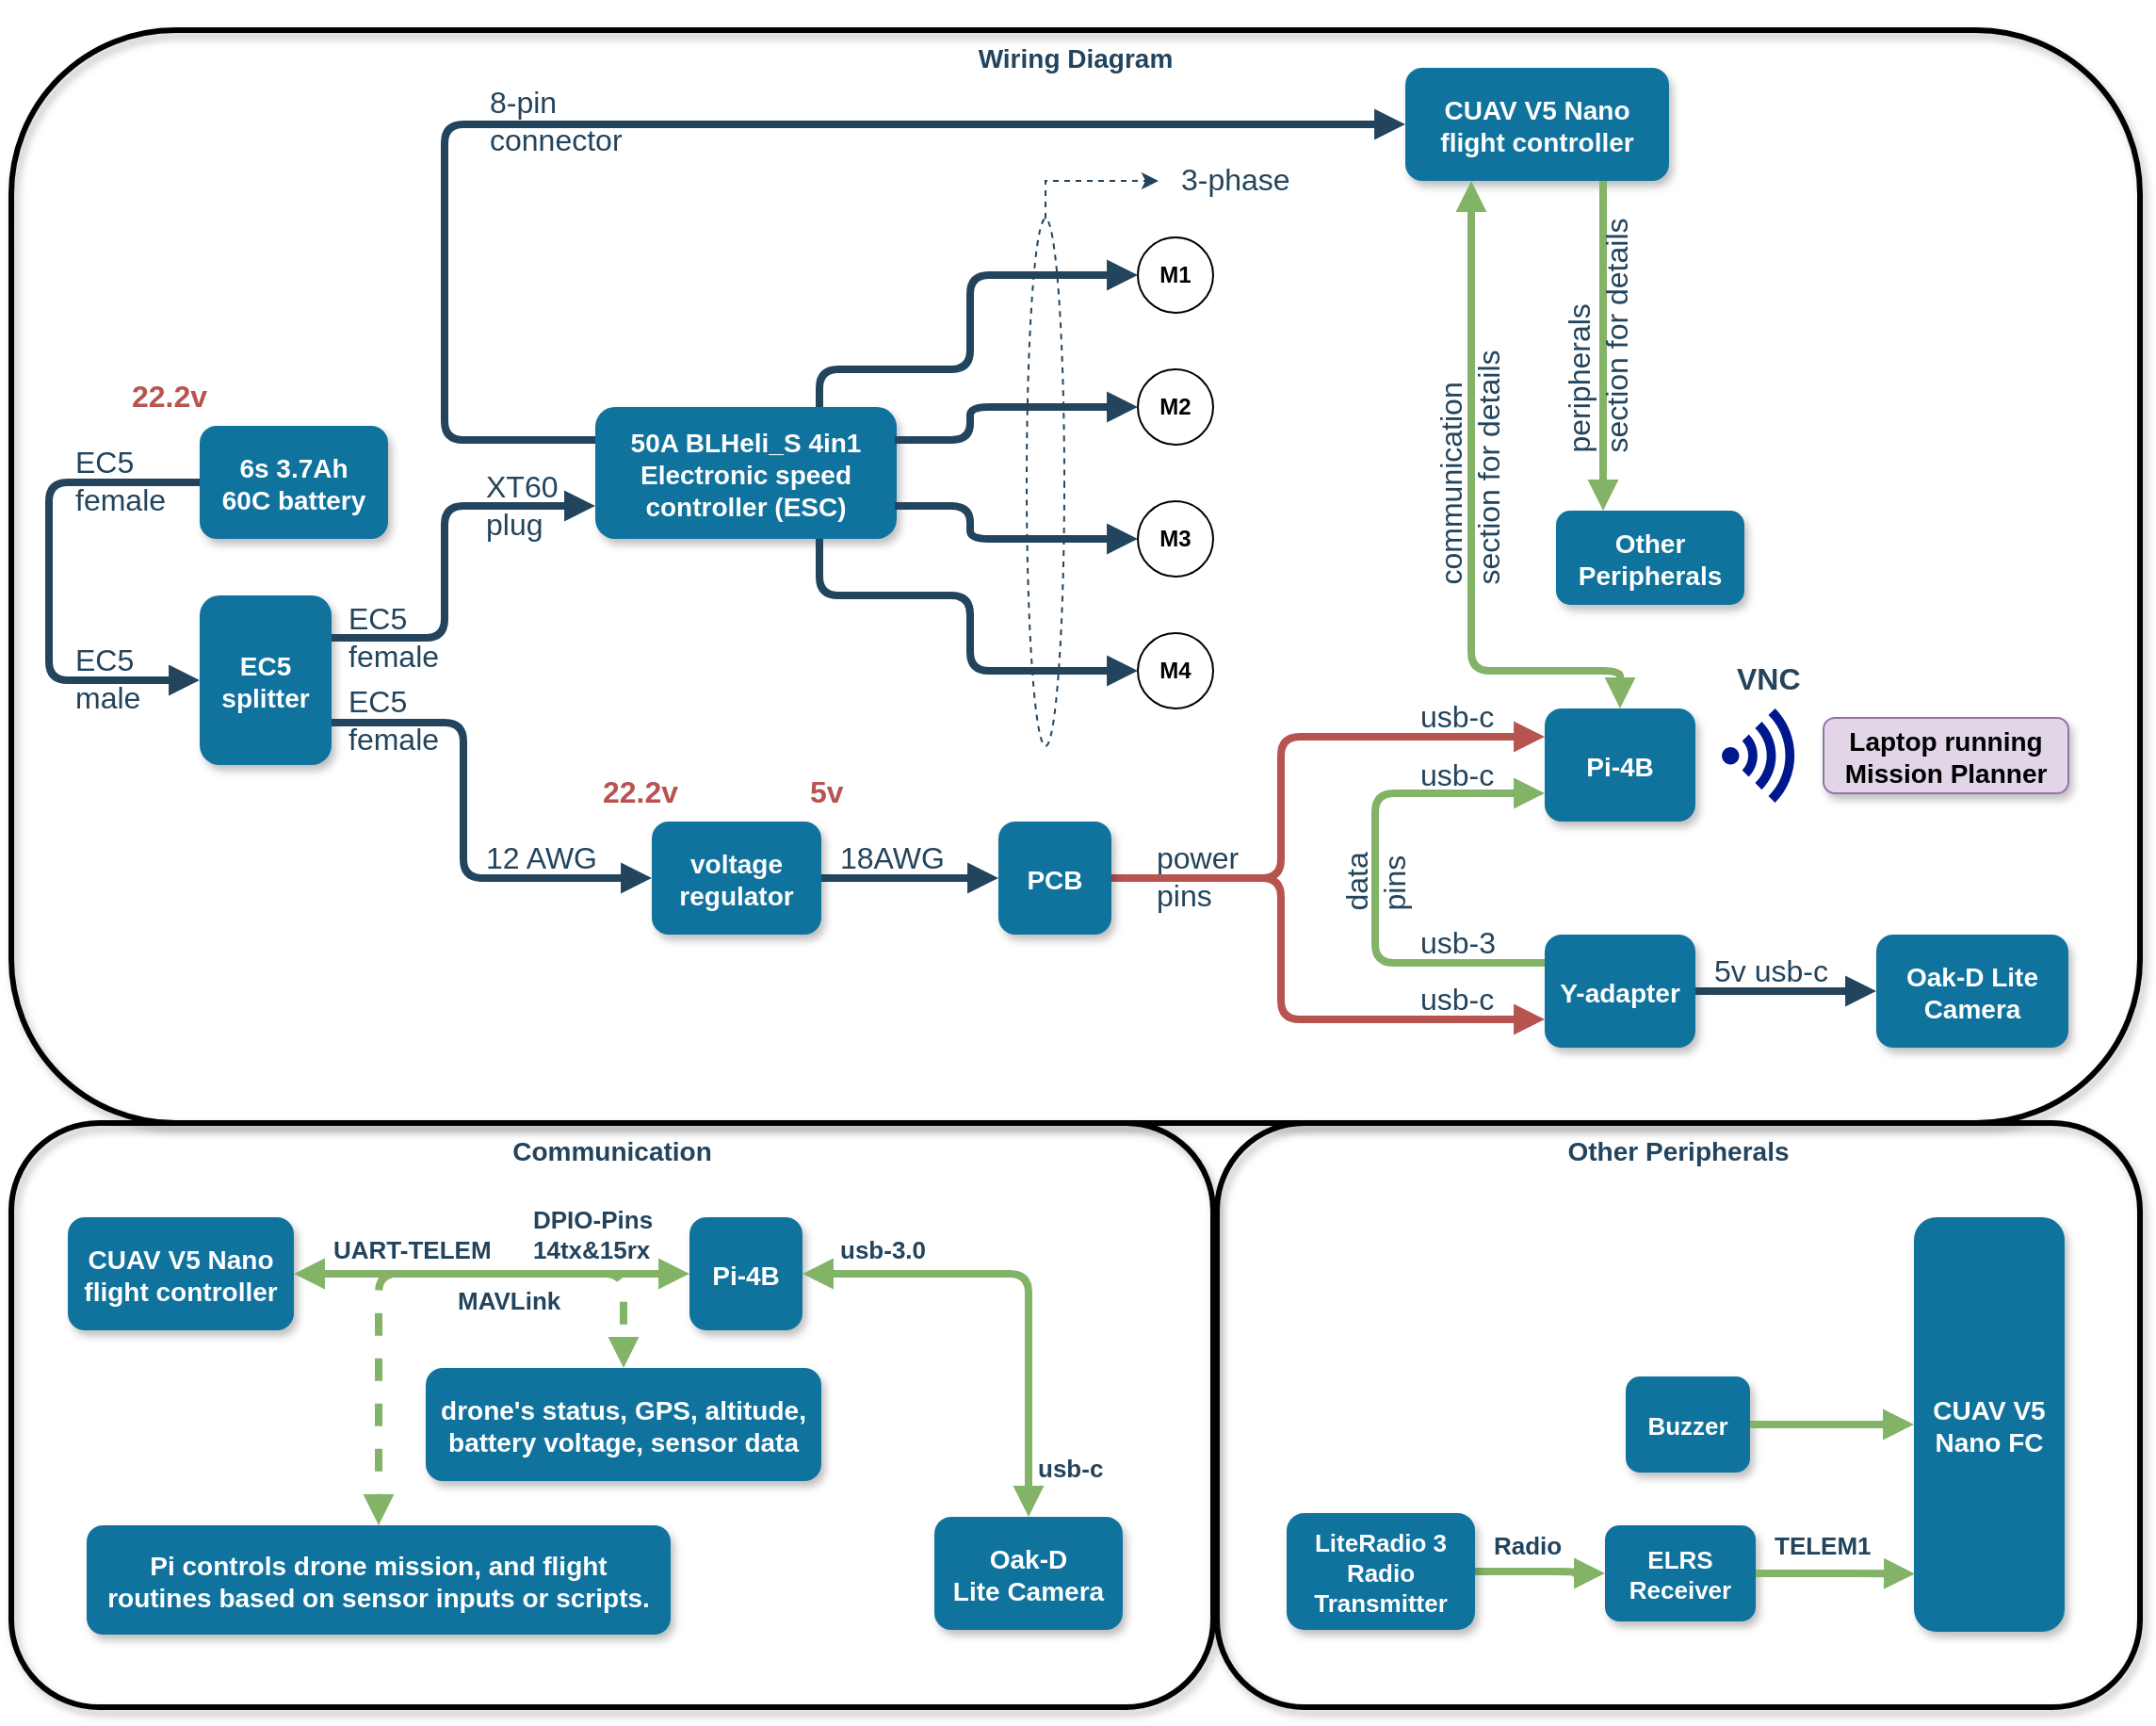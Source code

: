 <mxfile>
    <diagram name="Page-1" id="97916047-d0de-89f5-080d-49f4d83e522f">
        <mxGraphModel dx="1243" dy="570" grid="1" gridSize="10" guides="1" tooltips="1" connect="1" arrows="1" fold="1" page="1" pageScale="1.5" pageWidth="1169" pageHeight="827" background="none" math="0" shadow="0">
            <root>
                <mxCell id="0"/>
                <mxCell id="1" parent="0"/>
                <mxCell id="9Nch-Mfv7iRZc4vsGo1m-72" value="Other Peripherals" style="rounded=1;fillColor=none;strokeColor=default;shadow=1;gradientColor=none;fontStyle=1;fontColor=#23445D;fontSize=14;strokeWidth=3;verticalAlign=top;" parent="1" vertex="1">
                    <mxGeometry x="730" y="750" width="490" height="310" as="geometry"/>
                </mxCell>
                <mxCell id="9Nch-Mfv7iRZc4vsGo1m-54" value="Wiring Diagram" style="rounded=1;fillColor=none;strokeColor=default;shadow=1;gradientColor=none;fontStyle=1;fontColor=#23445D;fontSize=14;strokeWidth=3;verticalAlign=top;" parent="1" vertex="1">
                    <mxGeometry x="90" y="170" width="1130" height="580" as="geometry"/>
                </mxCell>
                <mxCell id="0hPKIBFiTmCVOufTVkQz-52" value="&lt;font style=&quot;font-size: 16px;&quot;&gt;8-pin&lt;br&gt;connector&lt;br&gt;&lt;/font&gt;" style="edgeLabel;html=1;align=left;verticalAlign=middle;resizable=0;points=[];labelBackgroundColor=none;fontColor=#23445D;" parent="1" vertex="1" connectable="0">
                    <mxGeometry x="319.995" y="154.003" as="geometry">
                        <mxPoint x="22" y="64" as="offset"/>
                    </mxGeometry>
                </mxCell>
                <mxCell id="0hPKIBFiTmCVOufTVkQz-50" value="&lt;font style=&quot;font-size: 16px;&quot;&gt;XT60&lt;br&gt;plug&lt;br&gt;&lt;/font&gt;" style="edgeLabel;html=1;align=left;verticalAlign=middle;resizable=0;points=[];labelBackgroundColor=none;fontColor=#23445D;" parent="1" vertex="1" connectable="0">
                    <mxGeometry x="317.995" y="358.003" as="geometry">
                        <mxPoint x="22" y="64" as="offset"/>
                    </mxGeometry>
                </mxCell>
                <mxCell id="0hPKIBFiTmCVOufTVkQz-49" value="&lt;font style=&quot;font-size: 16px;&quot;&gt;EC5&lt;br&gt;female&lt;br&gt;&lt;/font&gt;" style="edgeLabel;html=1;align=left;verticalAlign=middle;resizable=0;points=[];labelBackgroundColor=none;fontColor=#23445D;" parent="1" vertex="1" connectable="0">
                    <mxGeometry x="99.995" y="345.003" as="geometry">
                        <mxPoint x="22" y="64" as="offset"/>
                    </mxGeometry>
                </mxCell>
                <mxCell id="0hPKIBFiTmCVOufTVkQz-33" value="&lt;span style=&quot;font-size: 16px;&quot;&gt;usb-c&lt;/span&gt;" style="edgeLabel;html=1;align=left;verticalAlign=middle;resizable=0;points=[];labelBackgroundColor=none;fontColor=#23445D;" parent="1" vertex="1" connectable="0">
                    <mxGeometry x="813.995" y="501.003" as="geometry">
                        <mxPoint x="22" y="64" as="offset"/>
                    </mxGeometry>
                </mxCell>
                <mxCell id="Tr897aCAvD2A82pSiaK6-78" value="&lt;span style=&quot;font-size: 16px;&quot;&gt;usb-c&lt;/span&gt;" style="edgeLabel;html=1;align=left;verticalAlign=middle;resizable=0;points=[];labelBackgroundColor=none;fontColor=#23445D;" parent="1" vertex="1" connectable="0">
                    <mxGeometry x="813.995" y="470.003" as="geometry">
                        <mxPoint x="22" y="64" as="offset"/>
                    </mxGeometry>
                </mxCell>
                <mxCell id="Tr897aCAvD2A82pSiaK6-79" value="&lt;span style=&quot;font-size: 16px;&quot;&gt;usb-3&lt;/span&gt;" style="edgeLabel;html=1;align=left;verticalAlign=middle;resizable=0;points=[];labelBackgroundColor=none;fontColor=#23445D;" parent="1" vertex="1" connectable="0">
                    <mxGeometry x="813.995" y="590.003" as="geometry">
                        <mxPoint x="22" y="64" as="offset"/>
                    </mxGeometry>
                </mxCell>
                <mxCell id="0hPKIBFiTmCVOufTVkQz-32" value="&lt;font style=&quot;font-size: 16px;&quot;&gt;22.2v&lt;/font&gt;" style="edgeLabel;html=1;align=left;verticalAlign=middle;resizable=0;points=[];labelBackgroundColor=none;fontColor=#B85450;fontStyle=1" parent="1" vertex="1" connectable="0">
                    <mxGeometry x="129.995" y="300.003" as="geometry">
                        <mxPoint x="22" y="64" as="offset"/>
                    </mxGeometry>
                </mxCell>
                <mxCell id="Tr897aCAvD2A82pSiaK6-81" value="&lt;font style=&quot;font-size: 16px;&quot;&gt;data&lt;br&gt;pins&lt;br&gt;&lt;/font&gt;" style="edgeLabel;html=1;align=left;verticalAlign=middle;resizable=0;points=[];horizontal=0;labelBackgroundColor=none;fontColor=#23445D;" parent="1" vertex="1" connectable="0">
                    <mxGeometry x="791.995" y="703.003" as="geometry">
                        <mxPoint x="22" y="64" as="offset"/>
                    </mxGeometry>
                </mxCell>
                <mxCell id="Tr897aCAvD2A82pSiaK6-82" value="&lt;font style=&quot;font-size: 16px;&quot;&gt;power&lt;br&gt;pins&lt;br&gt;&lt;/font&gt;" style="edgeLabel;html=1;align=left;verticalAlign=middle;resizable=0;points=[];labelBackgroundColor=none;fontColor=#23445D;" parent="1" vertex="1" connectable="0">
                    <mxGeometry x="673.995" y="555.003" as="geometry">
                        <mxPoint x="22" y="64" as="offset"/>
                    </mxGeometry>
                </mxCell>
                <mxCell id="Tr897aCAvD2A82pSiaK6-80" value="&lt;span style=&quot;font-size: 16px;&quot;&gt;usb-c&lt;/span&gt;" style="edgeLabel;html=1;align=left;verticalAlign=middle;resizable=0;points=[];labelBackgroundColor=none;fontColor=#23445D;" parent="1" vertex="1" connectable="0">
                    <mxGeometry x="813.995" y="620.003" as="geometry">
                        <mxPoint x="22" y="64" as="offset"/>
                    </mxGeometry>
                </mxCell>
                <mxCell id="2" value="EC5&#10;splitter" style="rounded=1;fillColor=#10739E;strokeColor=none;shadow=1;gradientColor=none;fontStyle=1;fontColor=#FFFFFF;fontSize=14;" parent="1" vertex="1">
                    <mxGeometry x="190" y="470" width="70" height="90" as="geometry"/>
                </mxCell>
                <mxCell id="4" value="voltage&#10;regulator" style="rounded=1;fillColor=#10739E;strokeColor=none;shadow=1;gradientColor=none;fontStyle=1;fontColor=#FFFFFF;fontSize=14;" parent="1" vertex="1">
                    <mxGeometry x="430" y="590" width="90" height="60" as="geometry"/>
                </mxCell>
                <mxCell id="6" value="CUAV V5 Nano&#10;flight controller" style="rounded=1;fillColor=#10739E;strokeColor=none;shadow=1;gradientColor=none;fontStyle=1;fontColor=#FFFFFF;fontSize=14;" parent="1" vertex="1">
                    <mxGeometry x="830" y="190" width="140" height="60" as="geometry"/>
                </mxCell>
                <mxCell id="7" value="50A BLHeli_S 4in1&#10;Electronic speed&#10;controller (ESC)" style="rounded=1;fillColor=#10739E;strokeColor=none;shadow=1;gradientColor=none;fontStyle=1;fontColor=#FFFFFF;fontSize=14;" parent="1" vertex="1">
                    <mxGeometry x="400" y="370" width="160" height="70" as="geometry"/>
                </mxCell>
                <mxCell id="29" value="" style="edgeStyle=elbowEdgeStyle;strokeWidth=4;endArrow=block;endFill=1;fontStyle=1;strokeColor=#23445D;exitX=1;exitY=0.75;exitDx=0;exitDy=0;entryX=0;entryY=0.5;entryDx=0;entryDy=0;" parent="1" source="2" target="4" edge="1">
                    <mxGeometry x="22" y="165.5" width="100" height="100" as="geometry">
                        <mxPoint x="72" y="265.5" as="sourcePoint"/>
                        <mxPoint x="172" y="165.5" as="targetPoint"/>
                        <Array as="points">
                            <mxPoint x="330" y="590"/>
                        </Array>
                    </mxGeometry>
                </mxCell>
                <mxCell id="Tr897aCAvD2A82pSiaK6-56" value="" style="edgeStyle=elbowEdgeStyle;strokeWidth=4;endArrow=block;endFill=1;fontStyle=1;strokeColor=#23445D;entryX=0;entryY=0.75;entryDx=0;entryDy=0;exitX=1;exitY=0.25;exitDx=0;exitDy=0;" parent="1" source="2" target="7" edge="1">
                    <mxGeometry x="22" y="165.5" width="100" height="100" as="geometry">
                        <mxPoint x="290" y="490" as="sourcePoint"/>
                        <mxPoint x="440" y="660" as="targetPoint"/>
                        <Array as="points">
                            <mxPoint x="320" y="460"/>
                        </Array>
                    </mxGeometry>
                </mxCell>
                <mxCell id="Tr897aCAvD2A82pSiaK6-57" value="" style="edgeStyle=elbowEdgeStyle;strokeWidth=4;endArrow=block;endFill=1;fontStyle=1;strokeColor=#23445D;exitX=0;exitY=0.25;exitDx=0;exitDy=0;entryX=0;entryY=0.5;entryDx=0;entryDy=0;" parent="1" source="7" target="6" edge="1">
                    <mxGeometry x="22" y="165.5" width="100" height="100" as="geometry">
                        <mxPoint x="300" y="510" as="sourcePoint"/>
                        <mxPoint x="440" y="395" as="targetPoint"/>
                        <Array as="points">
                            <mxPoint x="320" y="310"/>
                        </Array>
                    </mxGeometry>
                </mxCell>
                <mxCell id="Tr897aCAvD2A82pSiaK6-59" value="" style="edgeStyle=elbowEdgeStyle;strokeWidth=4;endArrow=block;endFill=1;fontStyle=1;strokeColor=#b85450;fillColor=#f8cecc;entryX=0;entryY=0.25;entryDx=0;entryDy=0;exitX=1;exitY=0.5;exitDx=0;exitDy=0;" parent="1" source="Tr897aCAvD2A82pSiaK6-75" target="0hPKIBFiTmCVOufTVkQz-53" edge="1">
                    <mxGeometry x="22" y="135.5" width="100" height="100" as="geometry">
                        <mxPoint x="614" y="580" as="sourcePoint"/>
                        <mxPoint x="904" y="545.0" as="targetPoint"/>
                        <Array as="points">
                            <mxPoint x="764" y="580"/>
                        </Array>
                    </mxGeometry>
                </mxCell>
                <mxCell id="Tr897aCAvD2A82pSiaK6-62" value="" style="edgeStyle=elbowEdgeStyle;strokeWidth=4;endArrow=block;endFill=1;fontStyle=1;strokeColor=#b85450;exitX=1;exitY=0.5;exitDx=0;exitDy=0;entryX=0;entryY=0.75;entryDx=0;entryDy=0;fillColor=#f8cecc;" parent="1" source="Tr897aCAvD2A82pSiaK6-75" target="Tr897aCAvD2A82pSiaK6-65" edge="1">
                    <mxGeometry x="22" y="135.5" width="100" height="100" as="geometry">
                        <mxPoint x="594" y="620" as="sourcePoint"/>
                        <mxPoint x="864" y="560" as="targetPoint"/>
                        <Array as="points">
                            <mxPoint x="764" y="680"/>
                        </Array>
                    </mxGeometry>
                </mxCell>
                <mxCell id="Tr897aCAvD2A82pSiaK6-65" value="Y-adapter" style="rounded=1;fillColor=#10739E;strokeColor=none;shadow=1;gradientColor=none;fontStyle=1;fontColor=#FFFFFF;fontSize=14;" parent="1" vertex="1">
                    <mxGeometry x="904" y="650" width="80" height="60" as="geometry"/>
                </mxCell>
                <mxCell id="Tr897aCAvD2A82pSiaK6-67" value="&lt;font style=&quot;font-size: 16px;&quot;&gt;18AWG&lt;/font&gt;" style="edgeLabel;html=1;align=left;verticalAlign=middle;resizable=0;points=[];labelBackgroundColor=none;fontColor=#23445D;" parent="1" vertex="1" connectable="0">
                    <mxGeometry x="505.995" y="545.003" as="geometry">
                        <mxPoint x="22" y="64" as="offset"/>
                    </mxGeometry>
                </mxCell>
                <mxCell id="Tr897aCAvD2A82pSiaK6-76" value="" style="edgeStyle=elbowEdgeStyle;strokeWidth=4;endArrow=block;endFill=1;fontStyle=1;strokeColor=#23445D;exitX=1;exitY=0.5;exitDx=0;exitDy=0;entryX=0;entryY=0.5;entryDx=0;entryDy=0;entryPerimeter=0;" parent="1" source="4" target="Tr897aCAvD2A82pSiaK6-75" edge="1">
                    <mxGeometry x="22" y="135.5" width="100" height="100" as="geometry">
                        <mxPoint x="552" y="620" as="sourcePoint"/>
                        <mxPoint x="630" y="620" as="targetPoint"/>
                    </mxGeometry>
                </mxCell>
                <mxCell id="Tr897aCAvD2A82pSiaK6-75" value="PCB" style="rounded=1;fillColor=#10739E;strokeColor=none;shadow=1;gradientColor=none;fontStyle=1;fontColor=#FFFFFF;fontSize=14;" parent="1" vertex="1">
                    <mxGeometry x="614" y="590" width="60" height="60" as="geometry"/>
                </mxCell>
                <mxCell id="Tr897aCAvD2A82pSiaK6-77" value="" style="edgeStyle=elbowEdgeStyle;strokeWidth=4;endArrow=none;endFill=0;fontStyle=1;strokeColor=#82b366;fillColor=#d5e8d4;entryX=0;entryY=0.25;entryDx=0;entryDy=0;exitX=0;exitY=0.75;exitDx=0;exitDy=0;elbow=vertical;startArrow=block;startFill=1;" parent="1" source="0hPKIBFiTmCVOufTVkQz-53" target="Tr897aCAvD2A82pSiaK6-65" edge="1">
                    <mxGeometry x="22" y="135.5" width="100" height="100" as="geometry">
                        <mxPoint x="594" y="600" as="sourcePoint"/>
                        <mxPoint x="914" y="570" as="targetPoint"/>
                        <Array as="points">
                            <mxPoint x="814" y="650"/>
                        </Array>
                    </mxGeometry>
                </mxCell>
                <mxCell id="0hPKIBFiTmCVOufTVkQz-29" value="Oak-D Lite&#10;Camera" style="rounded=1;fillColor=#10739E;strokeColor=none;shadow=1;gradientColor=none;fontStyle=1;fontColor=#FFFFFF;fontSize=14;" parent="1" vertex="1">
                    <mxGeometry x="1080" y="650" width="102" height="60" as="geometry"/>
                </mxCell>
                <mxCell id="0hPKIBFiTmCVOufTVkQz-30" value="" style="edgeStyle=elbowEdgeStyle;strokeWidth=4;endArrow=block;endFill=1;fontStyle=1;strokeColor=#23445D;exitX=1;exitY=0.5;exitDx=0;exitDy=0;entryX=0;entryY=0.5;entryDx=0;entryDy=0;" parent="1" source="Tr897aCAvD2A82pSiaK6-65" target="0hPKIBFiTmCVOufTVkQz-29" edge="1">
                    <mxGeometry x="22" y="135.5" width="100" height="100" as="geometry">
                        <mxPoint x="476" y="570" as="sourcePoint"/>
                        <mxPoint x="594" y="570" as="targetPoint"/>
                    </mxGeometry>
                </mxCell>
                <mxCell id="0hPKIBFiTmCVOufTVkQz-31" value="&lt;font style=&quot;font-size: 16px;&quot;&gt;5v usb-c&lt;/font&gt;" style="edgeLabel;html=1;align=left;verticalAlign=middle;resizable=0;points=[];labelBackgroundColor=none;fontColor=#23445D;" parent="1" vertex="1" connectable="0">
                    <mxGeometry x="969.995" y="605.003" as="geometry">
                        <mxPoint x="22" y="64" as="offset"/>
                    </mxGeometry>
                </mxCell>
                <mxCell id="0hPKIBFiTmCVOufTVkQz-34" value="&lt;b&gt;M1&lt;/b&gt;" style="ellipse;whiteSpace=wrap;html=1;aspect=fixed;" parent="1" vertex="1">
                    <mxGeometry x="688" y="280" width="40" height="40" as="geometry"/>
                </mxCell>
                <mxCell id="0hPKIBFiTmCVOufTVkQz-36" value="&lt;b&gt;M2&lt;/b&gt;" style="ellipse;whiteSpace=wrap;html=1;aspect=fixed;" parent="1" vertex="1">
                    <mxGeometry x="688" y="350" width="40" height="40" as="geometry"/>
                </mxCell>
                <mxCell id="0hPKIBFiTmCVOufTVkQz-37" value="&lt;b&gt;M4&lt;/b&gt;" style="ellipse;whiteSpace=wrap;html=1;aspect=fixed;" parent="1" vertex="1">
                    <mxGeometry x="688" y="490" width="40" height="40" as="geometry"/>
                </mxCell>
                <mxCell id="0hPKIBFiTmCVOufTVkQz-38" value="" style="edgeStyle=orthogonalEdgeStyle;strokeWidth=4;endArrow=block;endFill=1;fontStyle=1;strokeColor=#23445D;entryX=0;entryY=0.5;entryDx=0;entryDy=0;elbow=vertical;exitX=0.75;exitY=0;exitDx=0;exitDy=0;" parent="1" target="0hPKIBFiTmCVOufTVkQz-34" edge="1">
                    <mxGeometry x="22" y="165.5" width="100" height="100" as="geometry">
                        <mxPoint x="519" y="370" as="sourcePoint"/>
                        <mxPoint x="639" y="416" as="targetPoint"/>
                        <Array as="points">
                            <mxPoint x="519" y="350"/>
                            <mxPoint x="599" y="350"/>
                            <mxPoint x="599" y="300"/>
                        </Array>
                    </mxGeometry>
                </mxCell>
                <mxCell id="0hPKIBFiTmCVOufTVkQz-39" value="" style="edgeStyle=elbowEdgeStyle;strokeWidth=4;endArrow=block;endFill=1;fontStyle=1;strokeColor=#23445D;exitX=1;exitY=0.25;exitDx=0;exitDy=0;entryX=0;entryY=0.5;entryDx=0;entryDy=0;" parent="1" target="0hPKIBFiTmCVOufTVkQz-36" edge="1">
                    <mxGeometry x="22" y="165.5" width="100" height="100" as="geometry">
                        <mxPoint x="559" y="387.5" as="sourcePoint"/>
                        <mxPoint x="679" y="450" as="targetPoint"/>
                        <Array as="points">
                            <mxPoint x="599" y="388"/>
                        </Array>
                    </mxGeometry>
                </mxCell>
                <mxCell id="0hPKIBFiTmCVOufTVkQz-42" value="" style="edgeStyle=elbowEdgeStyle;strokeWidth=4;endArrow=block;endFill=1;fontStyle=1;strokeColor=#23445D;exitX=1;exitY=0.75;exitDx=0;exitDy=0;entryX=0;entryY=0.5;entryDx=0;entryDy=0;" parent="1" target="0hPKIBFiTmCVOufTVkQz-35" edge="1">
                    <mxGeometry x="22" y="165.5" width="100" height="100" as="geometry">
                        <mxPoint x="559" y="422.5" as="sourcePoint"/>
                        <mxPoint x="779" y="380" as="targetPoint"/>
                        <Array as="points">
                            <mxPoint x="599" y="440"/>
                        </Array>
                    </mxGeometry>
                </mxCell>
                <mxCell id="0hPKIBFiTmCVOufTVkQz-35" value="&lt;b&gt;M3&lt;/b&gt;" style="ellipse;whiteSpace=wrap;html=1;aspect=fixed;" parent="1" vertex="1">
                    <mxGeometry x="688" y="420" width="40" height="40" as="geometry"/>
                </mxCell>
                <mxCell id="0hPKIBFiTmCVOufTVkQz-43" value="" style="edgeStyle=orthogonalEdgeStyle;strokeWidth=4;endArrow=block;endFill=1;fontStyle=1;strokeColor=#23445D;entryX=0;entryY=0.5;entryDx=0;entryDy=0;elbow=vertical;exitX=0.75;exitY=1;exitDx=0;exitDy=0;" parent="1" target="0hPKIBFiTmCVOufTVkQz-37" edge="1">
                    <mxGeometry x="22" y="165.5" width="100" height="100" as="geometry">
                        <mxPoint x="519" y="440" as="sourcePoint"/>
                        <mxPoint x="767" y="320" as="targetPoint"/>
                        <Array as="points">
                            <mxPoint x="519" y="470"/>
                            <mxPoint x="599" y="470"/>
                            <mxPoint x="599" y="510"/>
                        </Array>
                    </mxGeometry>
                </mxCell>
                <mxCell id="0hPKIBFiTmCVOufTVkQz-45" style="edgeStyle=elbowEdgeStyle;rounded=0;orthogonalLoop=1;jettySize=auto;html=1;exitX=0.5;exitY=0;exitDx=0;exitDy=0;dashed=1;strokeColor=#23445D;fontColor=#23445D;" parent="1" source="0hPKIBFiTmCVOufTVkQz-44" edge="1">
                    <mxGeometry relative="1" as="geometry">
                        <mxPoint x="699" y="250" as="targetPoint"/>
                        <Array as="points">
                            <mxPoint x="639" y="260"/>
                        </Array>
                    </mxGeometry>
                </mxCell>
                <mxCell id="0hPKIBFiTmCVOufTVkQz-44" value="" style="ellipse;whiteSpace=wrap;html=1;strokeColor=#23445D;fillColor=none;dashed=1;fontColor=#23445D;" parent="1" vertex="1">
                    <mxGeometry x="629" y="270" width="20" height="280" as="geometry"/>
                </mxCell>
                <mxCell id="0hPKIBFiTmCVOufTVkQz-46" value="&lt;font style=&quot;font-size: 16px;&quot;&gt;3-phase&lt;/font&gt;" style="edgeLabel;html=1;align=left;verticalAlign=middle;resizable=0;points=[];labelBackgroundColor=none;fontColor=#23445D;" parent="1" vertex="1" connectable="0">
                    <mxGeometry x="686.995" y="185.003" as="geometry">
                        <mxPoint x="22" y="64" as="offset"/>
                    </mxGeometry>
                </mxCell>
                <mxCell id="0hPKIBFiTmCVOufTVkQz-47" value="6s 3.7Ah&#10;60C battery" style="rounded=1;fillColor=#10739E;strokeColor=none;shadow=1;gradientColor=none;fontStyle=1;fontColor=#FFFFFF;fontSize=14;" parent="1" vertex="1">
                    <mxGeometry x="190" y="380" width="100" height="60" as="geometry"/>
                </mxCell>
                <mxCell id="0hPKIBFiTmCVOufTVkQz-48" value="" style="edgeStyle=elbowEdgeStyle;strokeWidth=4;endArrow=block;endFill=1;fontStyle=1;strokeColor=#23445D;exitX=0;exitY=0.5;exitDx=0;exitDy=0;entryX=0;entryY=0.5;entryDx=0;entryDy=0;" parent="1" source="0hPKIBFiTmCVOufTVkQz-47" target="2" edge="1">
                    <mxGeometry x="22" y="165.5" width="100" height="100" as="geometry">
                        <mxPoint x="300" y="510" as="sourcePoint"/>
                        <mxPoint x="440" y="433" as="targetPoint"/>
                        <Array as="points">
                            <mxPoint x="110" y="460"/>
                        </Array>
                    </mxGeometry>
                </mxCell>
                <mxCell id="0hPKIBFiTmCVOufTVkQz-53" value="Pi-4B" style="rounded=1;fillColor=#10739E;strokeColor=none;shadow=1;gradientColor=none;fontStyle=1;fontColor=#FFFFFF;fontSize=14;" parent="1" vertex="1">
                    <mxGeometry x="904" y="530" width="80" height="60" as="geometry"/>
                </mxCell>
                <mxCell id="0hPKIBFiTmCVOufTVkQz-55" value="" style="edgeStyle=elbowEdgeStyle;strokeWidth=4;endArrow=block;endFill=1;fontStyle=1;strokeColor=#82b366;exitX=0.5;exitY=0;exitDx=0;exitDy=0;entryX=0.25;entryY=1;entryDx=0;entryDy=0;elbow=vertical;fillColor=#d5e8d4;startArrow=block;startFill=1;" parent="1" source="0hPKIBFiTmCVOufTVkQz-53" target="6" edge="1">
                    <mxGeometry x="22" y="165.5" width="100" height="100" as="geometry">
                        <mxPoint x="410" y="398" as="sourcePoint"/>
                        <mxPoint x="850" y="310" as="targetPoint"/>
                        <Array as="points">
                            <mxPoint x="900" y="510"/>
                        </Array>
                    </mxGeometry>
                </mxCell>
                <mxCell id="0hPKIBFiTmCVOufTVkQz-57" value="" style="edgeStyle=elbowEdgeStyle;strokeWidth=4;endArrow=block;endFill=1;fontStyle=1;strokeColor=#82b366;exitX=0.75;exitY=1;exitDx=0;exitDy=0;entryX=0.25;entryY=0;entryDx=0;entryDy=0;elbow=vertical;fillColor=#d5e8d4;" parent="1" source="6" target="0hPKIBFiTmCVOufTVkQz-59" edge="1">
                    <mxGeometry x="22" y="165.5" width="100" height="100" as="geometry">
                        <mxPoint x="926" y="260" as="sourcePoint"/>
                        <mxPoint x="959" y="340" as="targetPoint"/>
                    </mxGeometry>
                </mxCell>
                <mxCell id="0hPKIBFiTmCVOufTVkQz-59" value="Other&#10;Peripherals" style="rounded=1;fillColor=#10739E;strokeColor=none;shadow=1;gradientColor=none;fontStyle=1;fontColor=#FFFFFF;fontSize=14;" parent="1" vertex="1">
                    <mxGeometry x="910" y="425" width="100" height="50" as="geometry"/>
                </mxCell>
                <mxCell id="30" value="&lt;font style=&quot;font-size: 16px;&quot;&gt;EC5&lt;br&gt;female&lt;br&gt;&lt;/font&gt;" style="edgeLabel;html=1;align=left;verticalAlign=middle;resizable=0;points=[];labelBackgroundColor=none;fontColor=#23445D;" parent="1" vertex="1" connectable="0">
                    <mxGeometry x="244.995" y="472.003" as="geometry">
                        <mxPoint x="22" y="64" as="offset"/>
                    </mxGeometry>
                </mxCell>
                <mxCell id="31" value="&lt;font style=&quot;font-size: 16px;&quot;&gt;EC5&lt;br&gt;male&lt;br&gt;&lt;/font&gt;" style="edgeLabel;html=1;align=left;verticalAlign=middle;resizable=0;points=[];labelBackgroundColor=none;fontColor=#23445D;" parent="1" vertex="1" connectable="0">
                    <mxGeometry x="99.995" y="450.003" as="geometry">
                        <mxPoint x="22" y="64" as="offset"/>
                    </mxGeometry>
                </mxCell>
                <mxCell id="32" value="&lt;font style=&quot;font-size: 16px;&quot;&gt;12 AWG&lt;br&gt;&lt;/font&gt;" style="edgeLabel;html=1;align=left;verticalAlign=middle;resizable=0;points=[];labelBackgroundColor=none;fontColor=#23445D;" parent="1" vertex="1" connectable="0">
                    <mxGeometry x="317.995" y="545.003" as="geometry">
                        <mxPoint x="22" y="64" as="offset"/>
                    </mxGeometry>
                </mxCell>
                <mxCell id="33" value="&lt;font style=&quot;font-size: 16px;&quot;&gt;EC5&lt;br&gt;female&lt;br&gt;&lt;/font&gt;" style="edgeLabel;html=1;align=left;verticalAlign=middle;resizable=0;points=[];labelBackgroundColor=none;fontColor=#23445D;" parent="1" vertex="1" connectable="0">
                    <mxGeometry x="244.995" y="428.003" as="geometry">
                        <mxPoint x="22" y="64" as="offset"/>
                    </mxGeometry>
                </mxCell>
                <mxCell id="34" value="&lt;font style=&quot;font-size: 16px;&quot;&gt;5v&lt;/font&gt;" style="edgeLabel;html=1;align=left;verticalAlign=middle;resizable=0;points=[];labelBackgroundColor=none;fontColor=#B85450;fontStyle=1" parent="1" vertex="1" connectable="0">
                    <mxGeometry x="489.995" y="510.003" as="geometry">
                        <mxPoint x="22" y="64" as="offset"/>
                    </mxGeometry>
                </mxCell>
                <mxCell id="35" value="&lt;font style=&quot;font-size: 16px;&quot;&gt;22.2v&lt;/font&gt;" style="edgeLabel;html=1;align=left;verticalAlign=middle;resizable=0;points=[];labelBackgroundColor=none;fontColor=#B85450;fontStyle=1" parent="1" vertex="1" connectable="0">
                    <mxGeometry x="379.995" y="510.003" as="geometry">
                        <mxPoint x="22" y="64" as="offset"/>
                    </mxGeometry>
                </mxCell>
                <mxCell id="9Nch-Mfv7iRZc4vsGo1m-76" value="TELEM1" style="edgeLabel;html=1;align=left;verticalAlign=middle;resizable=0;points=[];labelBackgroundColor=none;fontColor=#23445D;fontStyle=1;fontSize=13;" parent="1" vertex="1" connectable="0">
                    <mxGeometry x="1001.995" y="910.003" as="geometry">
                        <mxPoint x="22" y="64" as="offset"/>
                    </mxGeometry>
                </mxCell>
                <mxCell id="9Nch-Mfv7iRZc4vsGo1m-80" value="" style="edgeStyle=elbowEdgeStyle;strokeWidth=4;endArrow=block;endFill=1;fontStyle=1;strokeColor=#82b366;entryX=0;entryY=0.5;entryDx=0;entryDy=0;elbow=horizontal;fillColor=#d5e8d4;exitX=1;exitY=0.5;exitDx=0;exitDy=0;" parent="1" source="9Nch-Mfv7iRZc4vsGo1m-79" target="9Nch-Mfv7iRZc4vsGo1m-87" edge="1">
                    <mxGeometry x="752" y="915.5" width="100" height="100" as="geometry">
                        <mxPoint x="980" y="830" as="sourcePoint"/>
                        <mxPoint x="930" y="961" as="targetPoint"/>
                        <Array as="points">
                            <mxPoint x="920" y="980"/>
                        </Array>
                    </mxGeometry>
                </mxCell>
                <mxCell id="9Nch-Mfv7iRZc4vsGo1m-81" value="Radio" style="edgeLabel;html=1;align=left;verticalAlign=middle;resizable=0;points=[];labelBackgroundColor=none;fontColor=#23445D;fontStyle=1;fontSize=13;" parent="1" vertex="1" connectable="0">
                    <mxGeometry x="852.995" y="910.003" as="geometry">
                        <mxPoint x="22" y="64" as="offset"/>
                    </mxGeometry>
                </mxCell>
                <mxCell id="9Nch-Mfv7iRZc4vsGo1m-35" value="Communication" style="rounded=1;fillColor=none;strokeColor=default;shadow=1;gradientColor=none;fontStyle=1;fontColor=#23445D;fontSize=14;strokeWidth=3;verticalAlign=top;" parent="1" vertex="1">
                    <mxGeometry x="90" y="750" width="638" height="310" as="geometry"/>
                </mxCell>
                <mxCell id="9Nch-Mfv7iRZc4vsGo1m-36" value="CUAV V5 Nano&#10;flight controller" style="rounded=1;fillColor=#10739E;strokeColor=none;shadow=1;gradientColor=none;fontStyle=1;fontColor=#FFFFFF;fontSize=14;" parent="1" vertex="1">
                    <mxGeometry x="120" y="800" width="120" height="60" as="geometry"/>
                </mxCell>
                <mxCell id="9Nch-Mfv7iRZc4vsGo1m-37" value="Pi-4B" style="rounded=1;fillColor=#10739E;strokeColor=none;shadow=1;gradientColor=none;fontStyle=1;fontColor=#FFFFFF;fontSize=14;" parent="1" vertex="1">
                    <mxGeometry x="450" y="800" width="60" height="60" as="geometry"/>
                </mxCell>
                <mxCell id="9Nch-Mfv7iRZc4vsGo1m-38" value="" style="edgeStyle=elbowEdgeStyle;strokeWidth=4;endArrow=block;endFill=1;fontStyle=1;strokeColor=#82b366;exitX=1;exitY=0.5;exitDx=0;exitDy=0;entryX=0;entryY=0.5;entryDx=0;entryDy=0;elbow=horizontal;fillColor=#d5e8d4;startArrow=block;startFill=1;" parent="1" source="9Nch-Mfv7iRZc4vsGo1m-36" target="9Nch-Mfv7iRZc4vsGo1m-37" edge="1">
                    <mxGeometry x="112" y="915.5" width="100" height="100" as="geometry">
                        <mxPoint x="260" y="830" as="sourcePoint"/>
                        <mxPoint x="-270" y="870" as="targetPoint"/>
                    </mxGeometry>
                </mxCell>
                <mxCell id="9Nch-Mfv7iRZc4vsGo1m-40" value="&lt;div style=&quot;font-size: 13px;&quot;&gt;&lt;font style=&quot;font-size: 13px;&quot;&gt;UART-TELEM&lt;/font&gt;&lt;/div&gt;" style="edgeLabel;html=1;align=left;verticalAlign=middle;resizable=0;points=[];labelBackgroundColor=none;fontColor=#23445D;fontStyle=1;fontSize=13;" parent="1" vertex="1" connectable="0">
                    <mxGeometry x="236.995" y="753.003" as="geometry">
                        <mxPoint x="22" y="64" as="offset"/>
                    </mxGeometry>
                </mxCell>
                <mxCell id="9Nch-Mfv7iRZc4vsGo1m-41" value="drone's status, GPS, altitude,&#10;battery voltage, sensor data" style="rounded=1;fillColor=#10739E;strokeColor=none;shadow=1;gradientColor=none;fontStyle=1;fontColor=#FFFFFF;fontSize=14;" parent="1" vertex="1">
                    <mxGeometry x="310" y="880" width="210" height="60" as="geometry"/>
                </mxCell>
                <mxCell id="9Nch-Mfv7iRZc4vsGo1m-43" value="" style="edgeStyle=elbowEdgeStyle;strokeWidth=4;endArrow=block;endFill=1;fontStyle=1;strokeColor=#82b366;entryX=0.5;entryY=0;entryDx=0;entryDy=0;elbow=horizontal;fillColor=#d5e8d4;dashed=1;" parent="1" target="9Nch-Mfv7iRZc4vsGo1m-41" edge="1">
                    <mxGeometry x="112" y="915.5" width="100" height="100" as="geometry">
                        <mxPoint x="330" y="830" as="sourcePoint"/>
                        <mxPoint x="440" y="930" as="targetPoint"/>
                        <Array as="points">
                            <mxPoint x="415" y="860"/>
                        </Array>
                    </mxGeometry>
                </mxCell>
                <mxCell id="9Nch-Mfv7iRZc4vsGo1m-44" value="Pi controls drone mission, and flight&#10;routines based on sensor inputs or scripts." style="rounded=1;fillColor=#10739E;strokeColor=none;shadow=1;gradientColor=none;fontStyle=1;fontColor=#FFFFFF;fontSize=14;" parent="1" vertex="1">
                    <mxGeometry x="130" y="963.5" width="310" height="58" as="geometry"/>
                </mxCell>
                <mxCell id="9Nch-Mfv7iRZc4vsGo1m-45" value="" style="edgeStyle=elbowEdgeStyle;strokeWidth=4;endArrow=block;endFill=1;fontStyle=1;strokeColor=#82b366;entryX=0.5;entryY=0;entryDx=0;entryDy=0;elbow=horizontal;fillColor=#d5e8d4;dashed=1;" parent="1" target="9Nch-Mfv7iRZc4vsGo1m-44" edge="1">
                    <mxGeometry x="112" y="915.5" width="100" height="100" as="geometry">
                        <mxPoint x="340" y="830" as="sourcePoint"/>
                        <mxPoint x="290" y="961" as="targetPoint"/>
                        <Array as="points">
                            <mxPoint x="285" y="900"/>
                        </Array>
                    </mxGeometry>
                </mxCell>
                <mxCell id="9Nch-Mfv7iRZc4vsGo1m-47" value="&lt;font style=&quot;font-size: 13px;&quot;&gt;MAVLink&lt;/font&gt;" style="edgeLabel;html=1;align=left;verticalAlign=middle;resizable=0;points=[];labelBackgroundColor=none;fontColor=#23445D;fontStyle=1;fontSize=13;" parent="1" vertex="1" connectable="0">
                    <mxGeometry x="302.995" y="780.003" as="geometry">
                        <mxPoint x="22" y="64" as="offset"/>
                    </mxGeometry>
                </mxCell>
                <mxCell id="9Nch-Mfv7iRZc4vsGo1m-48" value="&lt;div style=&quot;font-size: 13px;&quot;&gt;DPIO-Pins&lt;/div&gt;&lt;div style=&quot;font-size: 13px;&quot;&gt;14tx&amp;amp;15rx&lt;br style=&quot;font-size: 13px;&quot;&gt;&lt;/div&gt;" style="edgeLabel;html=1;align=left;verticalAlign=middle;resizable=0;points=[];labelBackgroundColor=none;fontColor=#23445D;fontStyle=1;fontSize=13;" parent="1" vertex="1" connectable="0">
                    <mxGeometry x="342.995" y="745.003" as="geometry">
                        <mxPoint x="22" y="64" as="offset"/>
                    </mxGeometry>
                </mxCell>
                <mxCell id="9Nch-Mfv7iRZc4vsGo1m-49" value="Oak-D&#10;Lite Camera" style="rounded=1;fillColor=#10739E;strokeColor=none;shadow=1;gradientColor=none;fontStyle=1;fontColor=#FFFFFF;fontSize=14;" parent="1" vertex="1">
                    <mxGeometry x="580" y="959" width="100" height="60" as="geometry"/>
                </mxCell>
                <mxCell id="9Nch-Mfv7iRZc4vsGo1m-50" value="" style="edgeStyle=elbowEdgeStyle;strokeWidth=4;endArrow=block;endFill=1;fontStyle=1;strokeColor=#82b366;entryX=0.5;entryY=0;entryDx=0;entryDy=0;elbow=horizontal;fillColor=#d5e8d4;exitX=1;exitY=0.5;exitDx=0;exitDy=0;startArrow=block;startFill=1;" parent="1" source="9Nch-Mfv7iRZc4vsGo1m-37" target="9Nch-Mfv7iRZc4vsGo1m-49" edge="1">
                    <mxGeometry x="112" y="915.5" width="100" height="100" as="geometry">
                        <mxPoint x="320" y="840" as="sourcePoint"/>
                        <mxPoint x="405" y="890" as="targetPoint"/>
                        <Array as="points">
                            <mxPoint x="630" y="860"/>
                        </Array>
                    </mxGeometry>
                </mxCell>
                <mxCell id="9Nch-Mfv7iRZc4vsGo1m-51" value="&lt;div style=&quot;font-size: 13px;&quot;&gt;usb-3.0&lt;/div&gt;" style="edgeLabel;html=1;align=left;verticalAlign=middle;resizable=0;points=[];labelBackgroundColor=none;fontColor=#23445D;fontStyle=1;fontSize=13;" parent="1" vertex="1" connectable="0">
                    <mxGeometry x="505.995" y="753.003" as="geometry">
                        <mxPoint x="22" y="64" as="offset"/>
                    </mxGeometry>
                </mxCell>
                <mxCell id="9Nch-Mfv7iRZc4vsGo1m-52" value="usb-c" style="edgeLabel;html=1;align=left;verticalAlign=middle;resizable=0;points=[];labelBackgroundColor=none;fontColor=#23445D;fontStyle=1;horizontal=1;fontSize=13;" parent="1" vertex="1" connectable="0">
                    <mxGeometry x="610.995" y="869.003" as="geometry">
                        <mxPoint x="22" y="64" as="offset"/>
                    </mxGeometry>
                </mxCell>
                <mxCell id="9Nch-Mfv7iRZc4vsGo1m-73" value="CUAV V5&#10;Nano FC" style="rounded=1;fillColor=#10739E;strokeColor=none;shadow=1;gradientColor=none;fontStyle=1;fontColor=#FFFFFF;fontSize=14;" parent="1" vertex="1">
                    <mxGeometry x="1100" y="800" width="80" height="220" as="geometry"/>
                </mxCell>
                <mxCell id="9Nch-Mfv7iRZc4vsGo1m-79" value="LiteRadio 3&#10;Radio&#10;Transmitter " style="rounded=1;fillColor=#10739E;strokeColor=none;shadow=1;gradientColor=none;fontStyle=1;fontColor=#FFFFFF;fontSize=13;horizontal=1;" parent="1" vertex="1">
                    <mxGeometry x="767" y="957" width="100" height="62" as="geometry"/>
                </mxCell>
                <mxCell id="9Nch-Mfv7iRZc4vsGo1m-87" value="ELRS&#10;Receiver" style="rounded=1;fillColor=#10739E;strokeColor=none;shadow=1;gradientColor=none;fontStyle=1;fontColor=#FFFFFF;fontSize=13;horizontal=1;" parent="1" vertex="1">
                    <mxGeometry x="936" y="963.5" width="80" height="51" as="geometry"/>
                </mxCell>
                <mxCell id="9Nch-Mfv7iRZc4vsGo1m-89" value="" style="edgeStyle=elbowEdgeStyle;strokeWidth=4;endArrow=block;endFill=1;fontStyle=1;strokeColor=#82b366;elbow=horizontal;fillColor=#d5e8d4;exitX=1;exitY=0.5;exitDx=0;exitDy=0;entryX=0.006;entryY=0.86;entryDx=0;entryDy=0;entryPerimeter=0;" parent="1" source="9Nch-Mfv7iRZc4vsGo1m-87" target="9Nch-Mfv7iRZc4vsGo1m-73" edge="1">
                    <mxGeometry x="752" y="915.5" width="100" height="100" as="geometry">
                        <mxPoint x="880" y="998" as="sourcePoint"/>
                        <mxPoint x="1210" y="990" as="targetPoint"/>
                        <Array as="points"/>
                    </mxGeometry>
                </mxCell>
                <mxCell id="9Nch-Mfv7iRZc4vsGo1m-90" value="Buzzer" style="rounded=1;fillColor=#10739E;strokeColor=none;shadow=1;gradientColor=none;fontStyle=1;fontColor=#FFFFFF;fontSize=13;horizontal=1;" parent="1" vertex="1">
                    <mxGeometry x="947" y="884.5" width="66" height="51" as="geometry"/>
                </mxCell>
                <mxCell id="9Nch-Mfv7iRZc4vsGo1m-91" value="" style="edgeStyle=elbowEdgeStyle;strokeWidth=4;endArrow=block;endFill=1;fontStyle=1;strokeColor=#82b366;elbow=horizontal;fillColor=#d5e8d4;exitX=1;exitY=0.5;exitDx=0;exitDy=0;entryX=0;entryY=0.5;entryDx=0;entryDy=0;" parent="1" source="9Nch-Mfv7iRZc4vsGo1m-90" target="9Nch-Mfv7iRZc4vsGo1m-73" edge="1">
                    <mxGeometry x="752" y="915.5" width="100" height="100" as="geometry">
                        <mxPoint x="1026" y="999" as="sourcePoint"/>
                        <mxPoint x="1110" y="999" as="targetPoint"/>
                        <Array as="points"/>
                    </mxGeometry>
                </mxCell>
                <mxCell id="37" value="&lt;div&gt;&lt;font style=&quot;font-size: 16px;&quot;&gt;communication&lt;/font&gt;&lt;/div&gt;&lt;div&gt;&lt;font style=&quot;font-size: 16px;&quot;&gt;section for details&lt;br&gt;&lt;/font&gt;&lt;/div&gt;" style="edgeLabel;html=1;align=left;verticalAlign=middle;resizable=0;points=[];horizontal=0;labelBackgroundColor=none;fontColor=#23445D;" parent="1" vertex="1" connectable="0">
                    <mxGeometry x="841.995" y="530.003" as="geometry">
                        <mxPoint x="22" y="64" as="offset"/>
                    </mxGeometry>
                </mxCell>
                <mxCell id="38" value="&lt;div&gt;&lt;font style=&quot;font-size: 16px;&quot;&gt;peripherals&lt;/font&gt;&lt;/div&gt;&lt;div&gt;&lt;font style=&quot;font-size: 16px;&quot;&gt;section for details&lt;br&gt;&lt;/font&gt;&lt;/div&gt;" style="edgeLabel;html=1;align=left;verticalAlign=middle;resizable=0;points=[];horizontal=0;labelBackgroundColor=none;fontColor=#23445D;" parent="1" vertex="1" connectable="0">
                    <mxGeometry x="909.995" y="460.003" as="geometry">
                        <mxPoint x="22" y="64" as="offset"/>
                    </mxGeometry>
                </mxCell>
                <mxCell id="39" value="" style="sketch=0;aspect=fixed;pointerEvents=1;shadow=0;dashed=0;html=1;strokeColor=none;labelPosition=center;verticalLabelPosition=bottom;verticalAlign=top;align=center;fillColor=#00188D;shape=mxgraph.mscae.enterprise.wireless_connection" parent="1" vertex="1">
                    <mxGeometry x="998" y="530" width="42" height="50" as="geometry"/>
                </mxCell>
                <mxCell id="40" value="Laptop running&#10;Mission Planner" style="rounded=1;fillColor=#e1d5e7;strokeColor=#9673a6;shadow=1;fontStyle=1;fontSize=14;" parent="1" vertex="1">
                    <mxGeometry x="1052" y="535" width="130" height="40" as="geometry"/>
                </mxCell>
                <mxCell id="41" value="&lt;span style=&quot;font-size: 16px;&quot;&gt;&lt;b&gt;VNC&lt;/b&gt;&lt;/span&gt;" style="edgeLabel;html=1;align=left;verticalAlign=middle;resizable=0;points=[];labelBackgroundColor=none;fontColor=#23445D;" parent="1" vertex="1" connectable="0">
                    <mxGeometry x="981.995" y="450.003" as="geometry">
                        <mxPoint x="22" y="64" as="offset"/>
                    </mxGeometry>
                </mxCell>
            </root>
        </mxGraphModel>
    </diagram>
</mxfile>